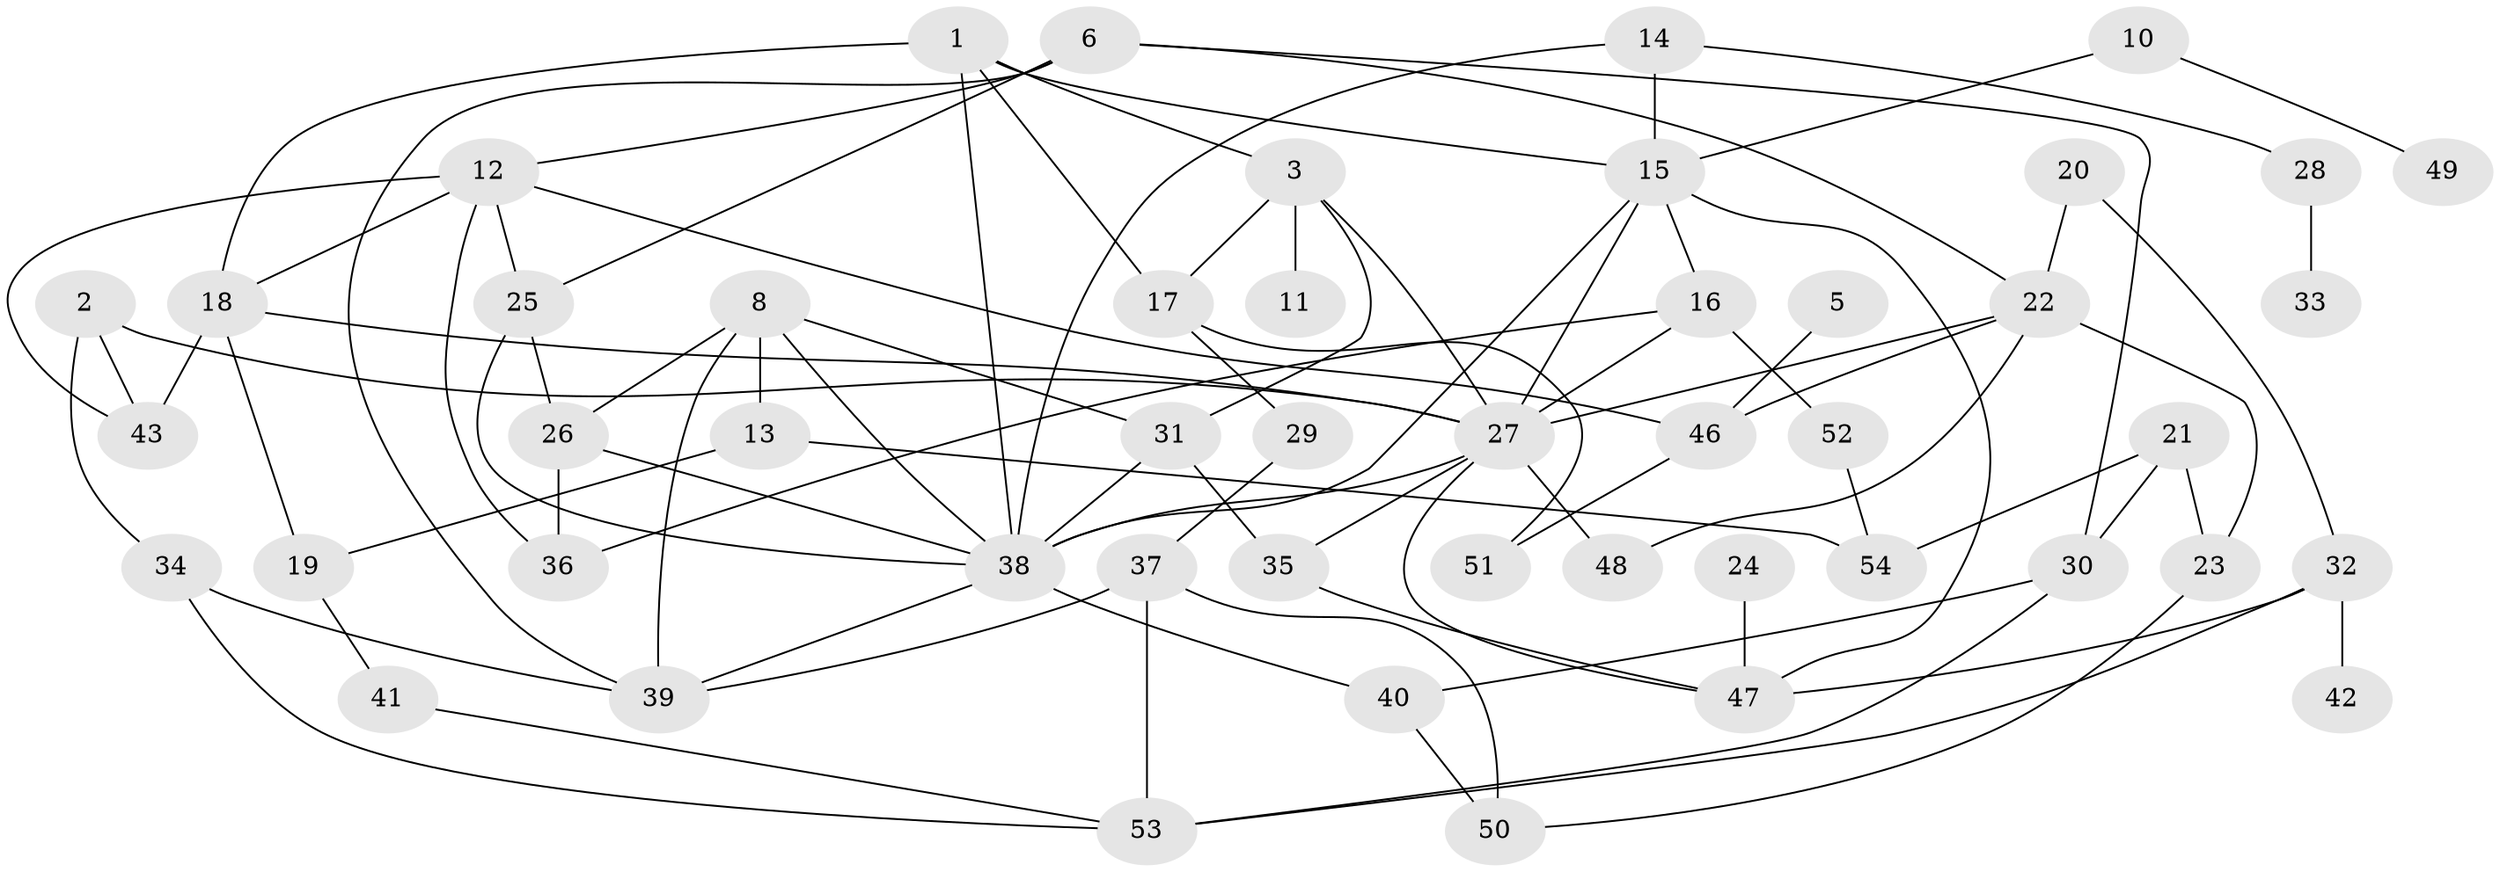 // original degree distribution, {2: 0.32710280373831774, 3: 0.2523364485981308, 5: 0.102803738317757, 0: 0.04672897196261682, 1: 0.11214953271028037, 6: 0.037383177570093455, 4: 0.12149532710280374}
// Generated by graph-tools (version 1.1) at 2025/33/03/09/25 02:33:27]
// undirected, 49 vertices, 88 edges
graph export_dot {
graph [start="1"]
  node [color=gray90,style=filled];
  1;
  2;
  3;
  5;
  6;
  8;
  10;
  11;
  12;
  13;
  14;
  15;
  16;
  17;
  18;
  19;
  20;
  21;
  22;
  23;
  24;
  25;
  26;
  27;
  28;
  29;
  30;
  31;
  32;
  33;
  34;
  35;
  36;
  37;
  38;
  39;
  40;
  41;
  42;
  43;
  46;
  47;
  48;
  49;
  50;
  51;
  52;
  53;
  54;
  1 -- 3 [weight=1.0];
  1 -- 15 [weight=1.0];
  1 -- 17 [weight=1.0];
  1 -- 18 [weight=1.0];
  1 -- 38 [weight=1.0];
  2 -- 27 [weight=1.0];
  2 -- 34 [weight=1.0];
  2 -- 43 [weight=1.0];
  3 -- 11 [weight=1.0];
  3 -- 17 [weight=1.0];
  3 -- 27 [weight=1.0];
  3 -- 31 [weight=1.0];
  5 -- 46 [weight=1.0];
  6 -- 12 [weight=1.0];
  6 -- 22 [weight=1.0];
  6 -- 25 [weight=1.0];
  6 -- 30 [weight=1.0];
  6 -- 39 [weight=1.0];
  8 -- 13 [weight=1.0];
  8 -- 26 [weight=1.0];
  8 -- 31 [weight=1.0];
  8 -- 38 [weight=2.0];
  8 -- 39 [weight=2.0];
  10 -- 15 [weight=1.0];
  10 -- 49 [weight=1.0];
  12 -- 18 [weight=1.0];
  12 -- 25 [weight=1.0];
  12 -- 36 [weight=1.0];
  12 -- 43 [weight=1.0];
  12 -- 46 [weight=1.0];
  13 -- 19 [weight=1.0];
  13 -- 54 [weight=1.0];
  14 -- 15 [weight=1.0];
  14 -- 28 [weight=1.0];
  14 -- 38 [weight=1.0];
  15 -- 16 [weight=1.0];
  15 -- 27 [weight=1.0];
  15 -- 38 [weight=1.0];
  15 -- 47 [weight=1.0];
  16 -- 27 [weight=1.0];
  16 -- 36 [weight=1.0];
  16 -- 52 [weight=1.0];
  17 -- 29 [weight=1.0];
  17 -- 51 [weight=1.0];
  18 -- 19 [weight=1.0];
  18 -- 27 [weight=1.0];
  18 -- 43 [weight=2.0];
  19 -- 41 [weight=1.0];
  20 -- 22 [weight=1.0];
  20 -- 32 [weight=1.0];
  21 -- 23 [weight=1.0];
  21 -- 30 [weight=1.0];
  21 -- 54 [weight=1.0];
  22 -- 23 [weight=1.0];
  22 -- 27 [weight=1.0];
  22 -- 46 [weight=1.0];
  22 -- 48 [weight=1.0];
  23 -- 50 [weight=1.0];
  24 -- 47 [weight=1.0];
  25 -- 26 [weight=1.0];
  25 -- 38 [weight=1.0];
  26 -- 36 [weight=1.0];
  26 -- 38 [weight=1.0];
  27 -- 35 [weight=1.0];
  27 -- 38 [weight=3.0];
  27 -- 47 [weight=1.0];
  27 -- 48 [weight=1.0];
  28 -- 33 [weight=1.0];
  29 -- 37 [weight=2.0];
  30 -- 40 [weight=1.0];
  30 -- 53 [weight=1.0];
  31 -- 35 [weight=1.0];
  31 -- 38 [weight=2.0];
  32 -- 42 [weight=1.0];
  32 -- 47 [weight=1.0];
  32 -- 53 [weight=1.0];
  34 -- 39 [weight=2.0];
  34 -- 53 [weight=1.0];
  35 -- 47 [weight=1.0];
  37 -- 39 [weight=1.0];
  37 -- 50 [weight=1.0];
  37 -- 53 [weight=1.0];
  38 -- 39 [weight=1.0];
  38 -- 40 [weight=1.0];
  40 -- 50 [weight=1.0];
  41 -- 53 [weight=1.0];
  46 -- 51 [weight=1.0];
  52 -- 54 [weight=1.0];
}
